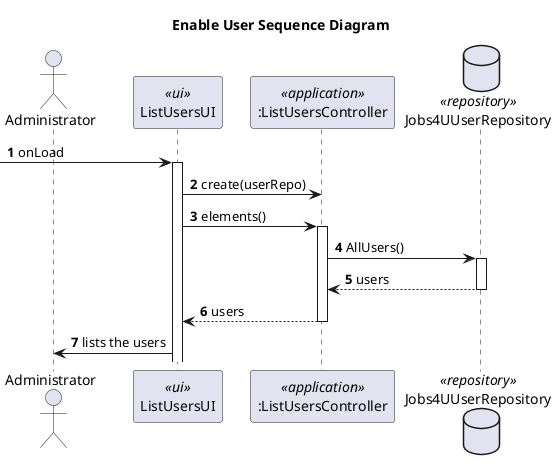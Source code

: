 @startuml

title Enable User Sequence Diagram

autonumber
actor Administrator as ADM
participant "ListUsersUI" as UI <<ui>>
participant ":ListUsersController" as CTRL <<application>>
database "Jobs4UUserRepository" as REPO <<repository>>


-> UI : onLoad
activate UI
UI -> CTRL : create(userRepo)
UI -> CTRL :elements()
activate CTRL
CTRL -> REPO : AllUsers()
activate REPO
REPO --> CTRL : users
deactivate REPO
CTRL --> UI : users
deactivate CTRL
UI -> ADM : lists the users


@enduml
